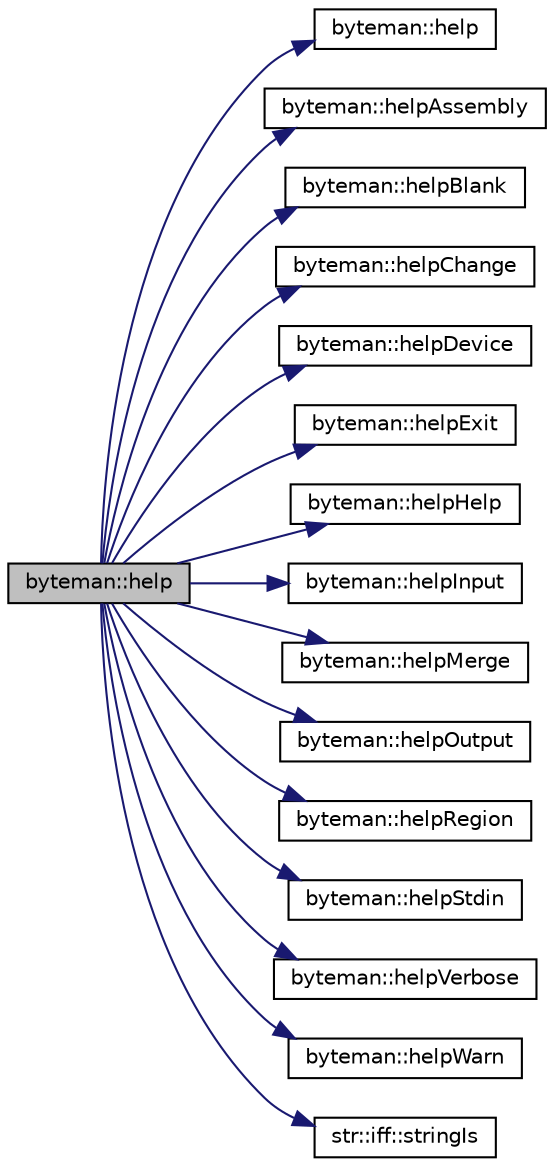 digraph "byteman::help"
{
 // INTERACTIVE_SVG=YES
 // LATEX_PDF_SIZE
  edge [fontname="Helvetica",fontsize="10",labelfontname="Helvetica",labelfontsize="10"];
  node [fontname="Helvetica",fontsize="10",shape=record];
  rankdir="LR";
  Node1 [label="byteman::help",height=0.2,width=0.4,color="black", fillcolor="grey75", style="filled", fontcolor="black",tooltip=" "];
  Node1 -> Node2 [color="midnightblue",fontsize="10",style="solid",fontname="Helvetica"];
  Node2 [label="byteman::help",height=0.2,width=0.4,color="black", fillcolor="white", style="filled",URL="$classbyteman.html#aacff84465ee63b374e85acf9f5f96338",tooltip=" "];
  Node1 -> Node3 [color="midnightblue",fontsize="10",style="solid",fontname="Helvetica"];
  Node3 [label="byteman::helpAssembly",height=0.2,width=0.4,color="black", fillcolor="white", style="filled",URL="$classbyteman.html#ac2aa63203e15597c3a0d30485dc06100",tooltip=" "];
  Node1 -> Node4 [color="midnightblue",fontsize="10",style="solid",fontname="Helvetica"];
  Node4 [label="byteman::helpBlank",height=0.2,width=0.4,color="black", fillcolor="white", style="filled",URL="$classbyteman.html#a2801436e293cd1fb9c7855acde6a6c63",tooltip=" "];
  Node1 -> Node5 [color="midnightblue",fontsize="10",style="solid",fontname="Helvetica"];
  Node5 [label="byteman::helpChange",height=0.2,width=0.4,color="black", fillcolor="white", style="filled",URL="$classbyteman.html#ac64836ef34f97e826b8508ace2d6deda",tooltip=" "];
  Node1 -> Node6 [color="midnightblue",fontsize="10",style="solid",fontname="Helvetica"];
  Node6 [label="byteman::helpDevice",height=0.2,width=0.4,color="black", fillcolor="white", style="filled",URL="$classbyteman.html#a6f4db0b8a5d11a085e15dfa29f16e2f3",tooltip=" "];
  Node1 -> Node7 [color="midnightblue",fontsize="10",style="solid",fontname="Helvetica"];
  Node7 [label="byteman::helpExit",height=0.2,width=0.4,color="black", fillcolor="white", style="filled",URL="$classbyteman.html#a73d0dd2f6e5ae00e3b1854924c8cf05b",tooltip=" "];
  Node1 -> Node8 [color="midnightblue",fontsize="10",style="solid",fontname="Helvetica"];
  Node8 [label="byteman::helpHelp",height=0.2,width=0.4,color="black", fillcolor="white", style="filled",URL="$classbyteman.html#a941680513dbd6ecd7a3573971369539d",tooltip=" "];
  Node1 -> Node9 [color="midnightblue",fontsize="10",style="solid",fontname="Helvetica"];
  Node9 [label="byteman::helpInput",height=0.2,width=0.4,color="black", fillcolor="white", style="filled",URL="$classbyteman.html#ad7c05da290d1b366f310a4c958943f19",tooltip=" "];
  Node1 -> Node10 [color="midnightblue",fontsize="10",style="solid",fontname="Helvetica"];
  Node10 [label="byteman::helpMerge",height=0.2,width=0.4,color="black", fillcolor="white", style="filled",URL="$classbyteman.html#a700076afbb7ae533069703fdadc0b714",tooltip=" "];
  Node1 -> Node11 [color="midnightblue",fontsize="10",style="solid",fontname="Helvetica"];
  Node11 [label="byteman::helpOutput",height=0.2,width=0.4,color="black", fillcolor="white", style="filled",URL="$classbyteman.html#a80cbf1fc8db8c830111669f9ba72312a",tooltip=" "];
  Node1 -> Node12 [color="midnightblue",fontsize="10",style="solid",fontname="Helvetica"];
  Node12 [label="byteman::helpRegion",height=0.2,width=0.4,color="black", fillcolor="white", style="filled",URL="$classbyteman.html#ac8b5db73d9c9ae0109477c0f19a1712c",tooltip=" "];
  Node1 -> Node13 [color="midnightblue",fontsize="10",style="solid",fontname="Helvetica"];
  Node13 [label="byteman::helpStdin",height=0.2,width=0.4,color="black", fillcolor="white", style="filled",URL="$classbyteman.html#a6c94000cc7cb012e29a875e2ee687269",tooltip=" "];
  Node1 -> Node14 [color="midnightblue",fontsize="10",style="solid",fontname="Helvetica"];
  Node14 [label="byteman::helpVerbose",height=0.2,width=0.4,color="black", fillcolor="white", style="filled",URL="$classbyteman.html#a107e8194c9146830bc1ecf403ba5bc75",tooltip=" "];
  Node1 -> Node15 [color="midnightblue",fontsize="10",style="solid",fontname="Helvetica"];
  Node15 [label="byteman::helpWarn",height=0.2,width=0.4,color="black", fillcolor="white", style="filled",URL="$classbyteman.html#ac050b5f18d6d27f17718243c88156f3d",tooltip=" "];
  Node1 -> Node16 [color="midnightblue",fontsize="10",style="solid",fontname="Helvetica"];
  Node16 [label="str::iff::stringIs",height=0.2,width=0.4,color="black", fillcolor="white", style="filled",URL="$namespacestr_1_1iff.html#aafd89106cce7b20f223e09b1aefed2ff",tooltip="Returns false. End of recursion for template."];
}
